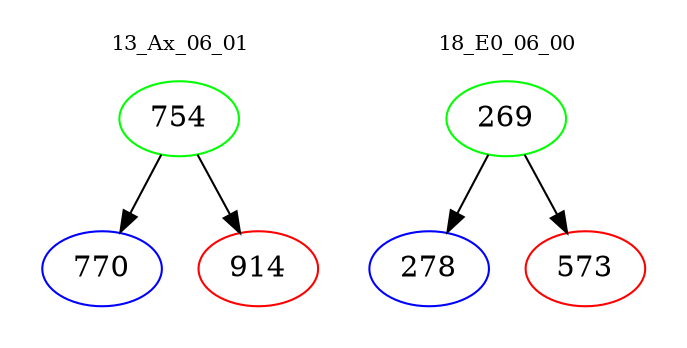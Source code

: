 digraph{
subgraph cluster_0 {
color = white
label = "13_Ax_06_01";
fontsize=10;
T0_754 [label="754", color="green"]
T0_754 -> T0_770 [color="black"]
T0_770 [label="770", color="blue"]
T0_754 -> T0_914 [color="black"]
T0_914 [label="914", color="red"]
}
subgraph cluster_1 {
color = white
label = "18_E0_06_00";
fontsize=10;
T1_269 [label="269", color="green"]
T1_269 -> T1_278 [color="black"]
T1_278 [label="278", color="blue"]
T1_269 -> T1_573 [color="black"]
T1_573 [label="573", color="red"]
}
}
